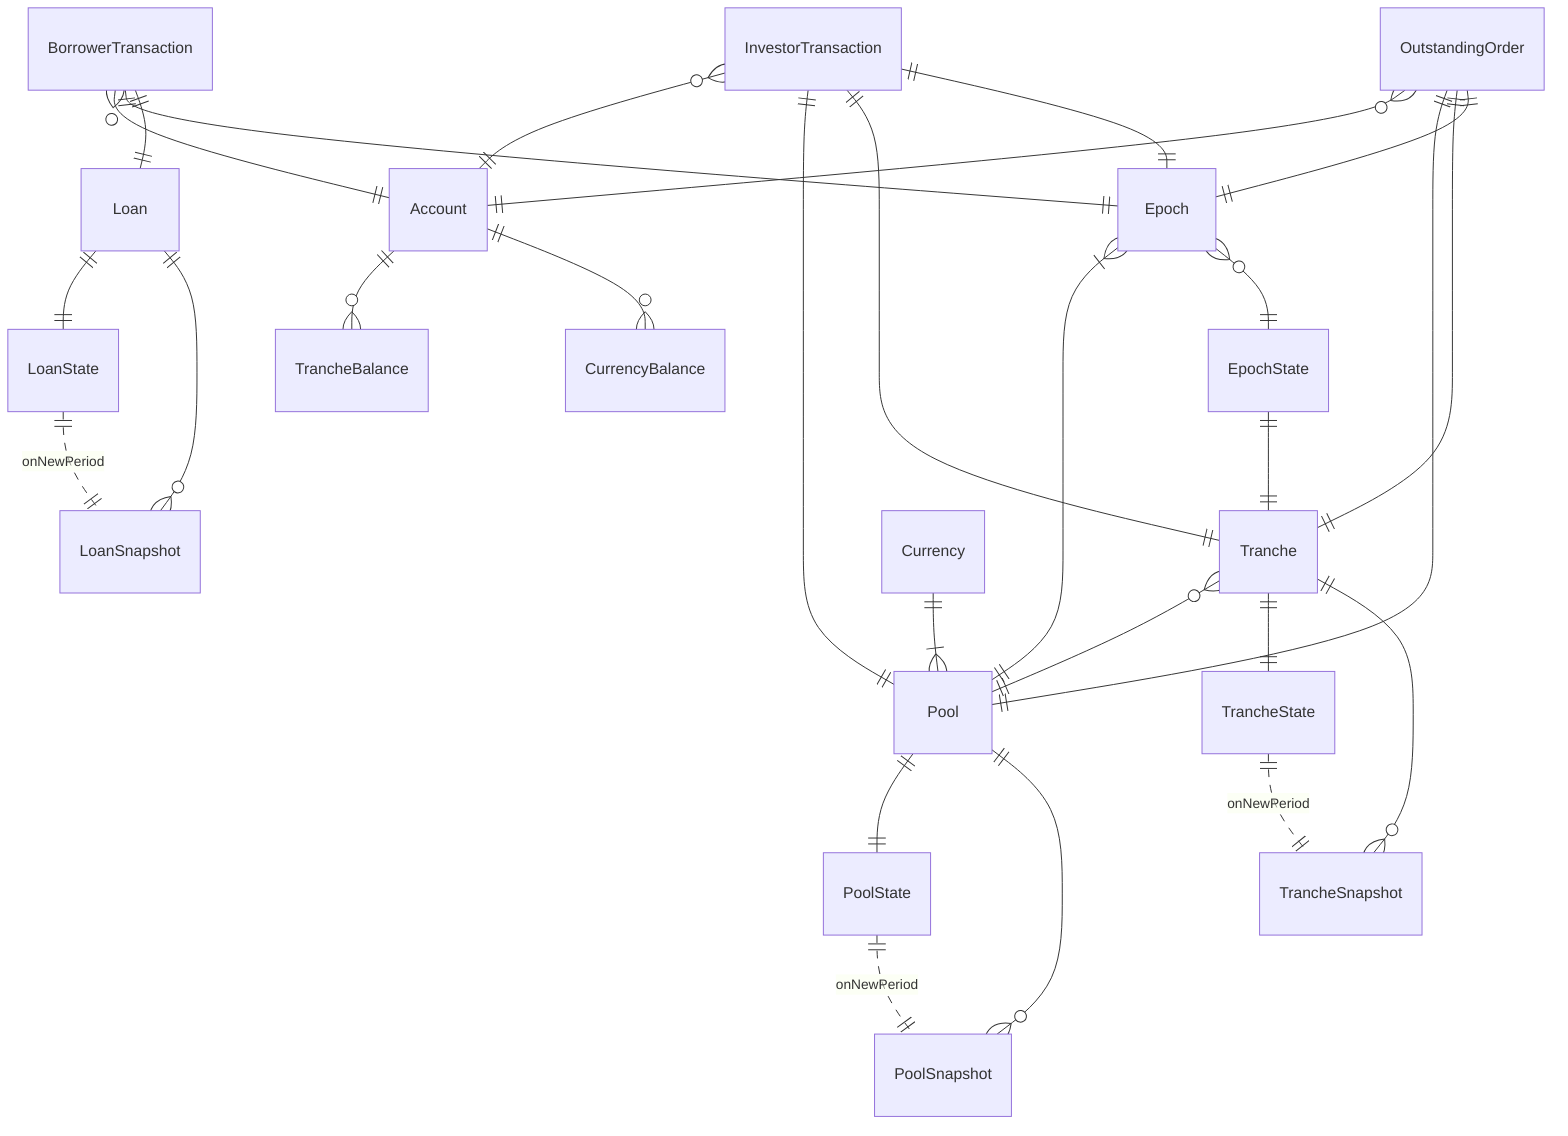 erDiagram
    Account ||--o{ TrancheBalance: ""
    Account ||--o{ CurrencyBalance: ""

    Loan ||--|| LoanState: ""
    Loan ||--o{ LoanSnapshot: ""
    LoanState ||..|| LoanSnapshot: "onNewPeriod"

    Pool ||--|| PoolState: ""
    Pool ||--o{ PoolSnapshot: ""
    PoolState ||..|| PoolSnapshot: "onNewPeriod"

    Tranche }o--|| Pool: ""
    Tranche ||--|| TrancheState: ""
    Tranche ||--o{ TrancheSnapshot: ""
    TrancheState ||..|| TrancheSnapshot: "onNewPeriod"

    Epoch }|--|| Pool: ""
    Epoch }o--|| EpochState: ""
    EpochState ||--|| Tranche: ""

    InvestorTransaction }o--|| Account: ""
    InvestorTransaction ||--|| Pool: ""
    InvestorTransaction ||--|| Tranche: ""
    InvestorTransaction ||--|| Epoch: ""

    OutstandingOrder }o--|| Account: ""
    OutstandingOrder ||--|| Pool: ""
    OutstandingOrder ||--|| Tranche: ""
    OutstandingOrder ||--|| Epoch: ""

    BorrowerTransaction }o--|| Account: ""
    BorrowerTransaction ||--|| Epoch: ""
    BorrowerTransaction ||--|| Loan: ""

    Currency ||--|{ Pool: ""